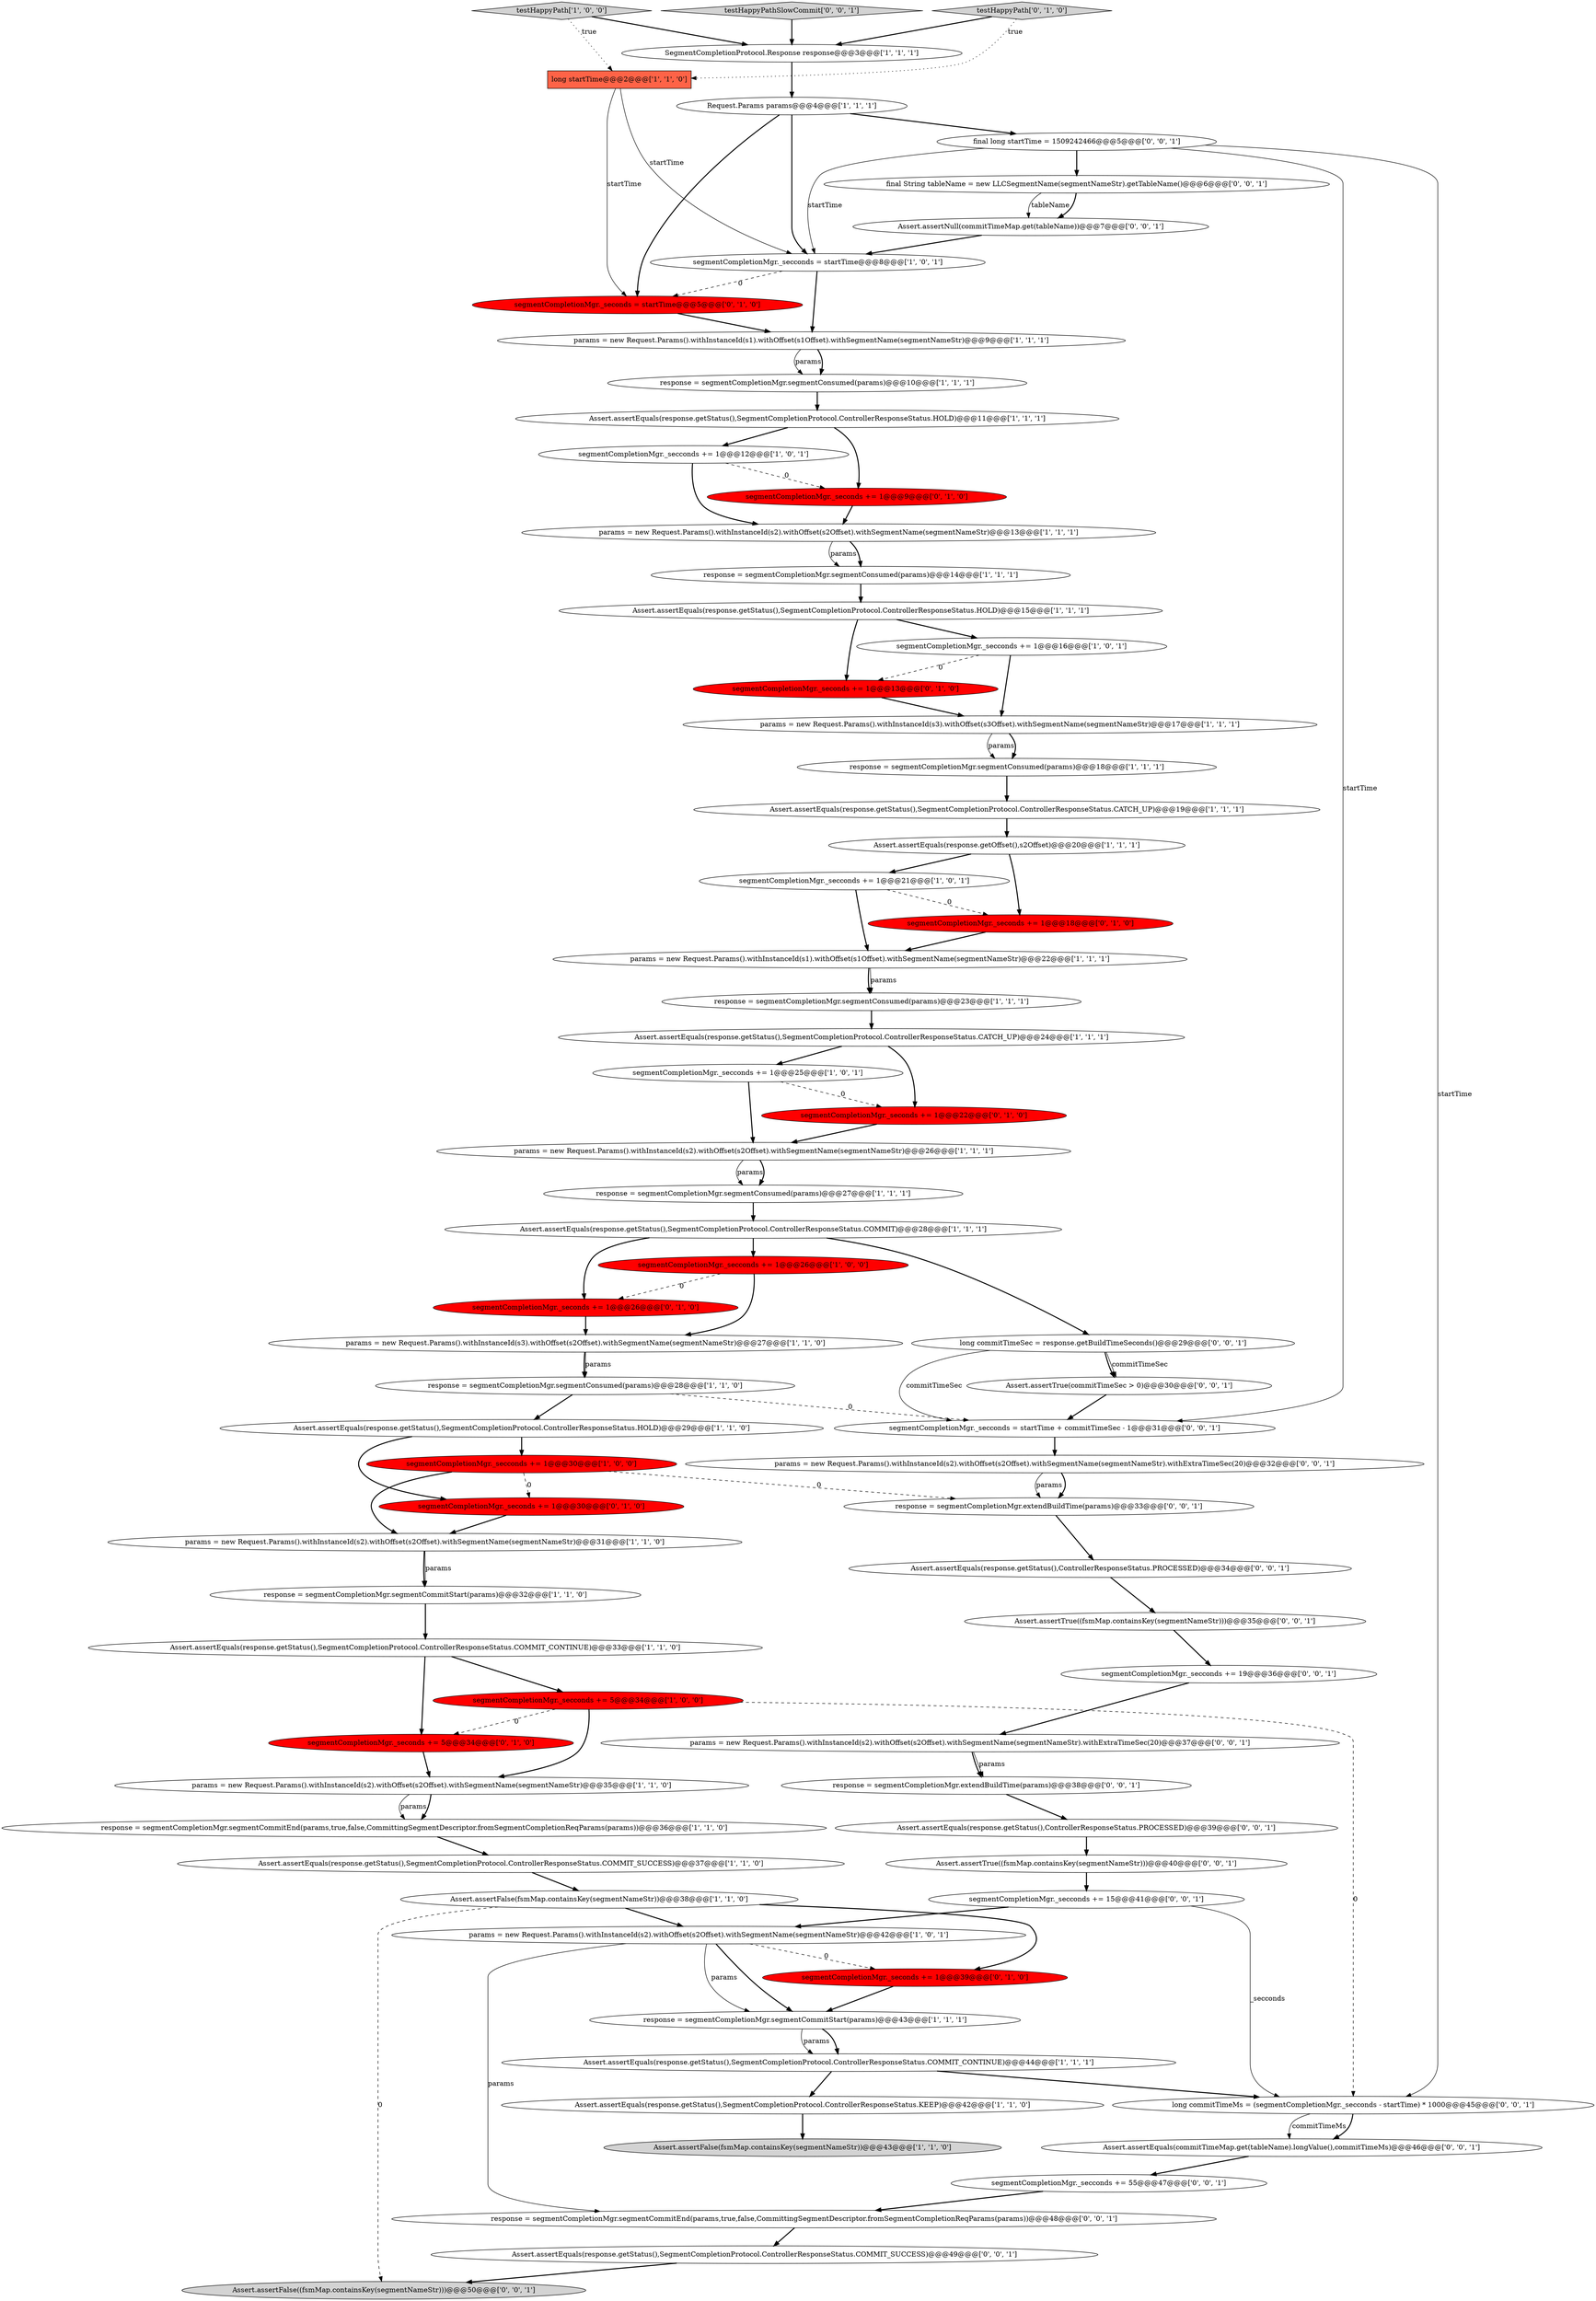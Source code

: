 digraph {
23 [style = filled, label = "Assert.assertEquals(response.getStatus(),SegmentCompletionProtocol.ControllerResponseStatus.COMMIT_CONTINUE)@@@33@@@['1', '1', '0']", fillcolor = white, shape = ellipse image = "AAA0AAABBB1BBB"];
40 [style = filled, label = "Assert.assertEquals(response.getStatus(),SegmentCompletionProtocol.ControllerResponseStatus.KEEP)@@@42@@@['1', '1', '0']", fillcolor = white, shape = ellipse image = "AAA0AAABBB1BBB"];
49 [style = filled, label = "segmentCompletionMgr._seconds += 5@@@34@@@['0', '1', '0']", fillcolor = red, shape = ellipse image = "AAA1AAABBB2BBB"];
69 [style = filled, label = "params = new Request.Params().withInstanceId(s2).withOffset(s2Offset).withSegmentName(segmentNameStr).withExtraTimeSec(20)@@@37@@@['0', '0', '1']", fillcolor = white, shape = ellipse image = "AAA0AAABBB3BBB"];
15 [style = filled, label = "response = segmentCompletionMgr.segmentCommitStart(params)@@@43@@@['1', '1', '1']", fillcolor = white, shape = ellipse image = "AAA0AAABBB1BBB"];
57 [style = filled, label = "Assert.assertEquals(commitTimeMap.get(tableName).longValue(),commitTimeMs)@@@46@@@['0', '0', '1']", fillcolor = white, shape = ellipse image = "AAA0AAABBB3BBB"];
5 [style = filled, label = "params = new Request.Params().withInstanceId(s3).withOffset(s2Offset).withSegmentName(segmentNameStr)@@@27@@@['1', '1', '0']", fillcolor = white, shape = ellipse image = "AAA0AAABBB1BBB"];
36 [style = filled, label = "Assert.assertEquals(response.getStatus(),SegmentCompletionProtocol.ControllerResponseStatus.CATCH_UP)@@@19@@@['1', '1', '1']", fillcolor = white, shape = ellipse image = "AAA0AAABBB1BBB"];
34 [style = filled, label = "response = segmentCompletionMgr.segmentConsumed(params)@@@23@@@['1', '1', '1']", fillcolor = white, shape = ellipse image = "AAA0AAABBB1BBB"];
42 [style = filled, label = "params = new Request.Params().withInstanceId(s2).withOffset(s2Offset).withSegmentName(segmentNameStr)@@@35@@@['1', '1', '0']", fillcolor = white, shape = ellipse image = "AAA0AAABBB1BBB"];
45 [style = filled, label = "segmentCompletionMgr._seconds = startTime@@@5@@@['0', '1', '0']", fillcolor = red, shape = ellipse image = "AAA1AAABBB2BBB"];
2 [style = filled, label = "params = new Request.Params().withInstanceId(s2).withOffset(s2Offset).withSegmentName(segmentNameStr)@@@13@@@['1', '1', '1']", fillcolor = white, shape = ellipse image = "AAA0AAABBB1BBB"];
19 [style = filled, label = "Assert.assertEquals(response.getStatus(),SegmentCompletionProtocol.ControllerResponseStatus.CATCH_UP)@@@24@@@['1', '1', '1']", fillcolor = white, shape = ellipse image = "AAA0AAABBB1BBB"];
33 [style = filled, label = "response = segmentCompletionMgr.segmentConsumed(params)@@@28@@@['1', '1', '0']", fillcolor = white, shape = ellipse image = "AAA0AAABBB1BBB"];
47 [style = filled, label = "testHappyPath['0', '1', '0']", fillcolor = lightgray, shape = diamond image = "AAA0AAABBB2BBB"];
63 [style = filled, label = "response = segmentCompletionMgr.segmentCommitEnd(params,true,false,CommittingSegmentDescriptor.fromSegmentCompletionReqParams(params))@@@48@@@['0', '0', '1']", fillcolor = white, shape = ellipse image = "AAA0AAABBB3BBB"];
65 [style = filled, label = "final long startTime = 1509242466@@@5@@@['0', '0', '1']", fillcolor = white, shape = ellipse image = "AAA0AAABBB3BBB"];
24 [style = filled, label = "Assert.assertEquals(response.getStatus(),SegmentCompletionProtocol.ControllerResponseStatus.HOLD)@@@29@@@['1', '1', '0']", fillcolor = white, shape = ellipse image = "AAA0AAABBB1BBB"];
11 [style = filled, label = "SegmentCompletionProtocol.Response response@@@3@@@['1', '1', '1']", fillcolor = white, shape = ellipse image = "AAA0AAABBB1BBB"];
35 [style = filled, label = "response = segmentCompletionMgr.segmentConsumed(params)@@@10@@@['1', '1', '1']", fillcolor = white, shape = ellipse image = "AAA0AAABBB1BBB"];
18 [style = filled, label = "Request.Params params@@@4@@@['1', '1', '1']", fillcolor = white, shape = ellipse image = "AAA0AAABBB1BBB"];
9 [style = filled, label = "segmentCompletionMgr._secconds += 1@@@30@@@['1', '0', '0']", fillcolor = red, shape = ellipse image = "AAA1AAABBB1BBB"];
17 [style = filled, label = "response = segmentCompletionMgr.segmentConsumed(params)@@@18@@@['1', '1', '1']", fillcolor = white, shape = ellipse image = "AAA0AAABBB1BBB"];
71 [style = filled, label = "segmentCompletionMgr._secconds += 15@@@41@@@['0', '0', '1']", fillcolor = white, shape = ellipse image = "AAA0AAABBB3BBB"];
31 [style = filled, label = "segmentCompletionMgr._secconds += 1@@@21@@@['1', '0', '1']", fillcolor = white, shape = ellipse image = "AAA0AAABBB1BBB"];
7 [style = filled, label = "Assert.assertEquals(response.getStatus(),SegmentCompletionProtocol.ControllerResponseStatus.HOLD)@@@15@@@['1', '1', '1']", fillcolor = white, shape = ellipse image = "AAA0AAABBB1BBB"];
30 [style = filled, label = "Assert.assertEquals(response.getStatus(),SegmentCompletionProtocol.ControllerResponseStatus.COMMIT_CONTINUE)@@@44@@@['1', '1', '1']", fillcolor = white, shape = ellipse image = "AAA0AAABBB1BBB"];
0 [style = filled, label = "params = new Request.Params().withInstanceId(s3).withOffset(s3Offset).withSegmentName(segmentNameStr)@@@17@@@['1', '1', '1']", fillcolor = white, shape = ellipse image = "AAA0AAABBB1BBB"];
32 [style = filled, label = "segmentCompletionMgr._secconds = startTime@@@8@@@['1', '0', '1']", fillcolor = white, shape = ellipse image = "AAA0AAABBB1BBB"];
53 [style = filled, label = "segmentCompletionMgr._secconds += 55@@@47@@@['0', '0', '1']", fillcolor = white, shape = ellipse image = "AAA0AAABBB3BBB"];
22 [style = filled, label = "Assert.assertEquals(response.getStatus(),SegmentCompletionProtocol.ControllerResponseStatus.COMMIT_SUCCESS)@@@37@@@['1', '1', '0']", fillcolor = white, shape = ellipse image = "AAA0AAABBB1BBB"];
14 [style = filled, label = "params = new Request.Params().withInstanceId(s1).withOffset(s1Offset).withSegmentName(segmentNameStr)@@@22@@@['1', '1', '1']", fillcolor = white, shape = ellipse image = "AAA0AAABBB1BBB"];
37 [style = filled, label = "segmentCompletionMgr._secconds += 1@@@25@@@['1', '0', '1']", fillcolor = white, shape = ellipse image = "AAA0AAABBB1BBB"];
52 [style = filled, label = "segmentCompletionMgr._seconds += 1@@@39@@@['0', '1', '0']", fillcolor = red, shape = ellipse image = "AAA1AAABBB2BBB"];
68 [style = filled, label = "Assert.assertTrue((fsmMap.containsKey(segmentNameStr)))@@@40@@@['0', '0', '1']", fillcolor = white, shape = ellipse image = "AAA0AAABBB3BBB"];
72 [style = filled, label = "params = new Request.Params().withInstanceId(s2).withOffset(s2Offset).withSegmentName(segmentNameStr).withExtraTimeSec(20)@@@32@@@['0', '0', '1']", fillcolor = white, shape = ellipse image = "AAA0AAABBB3BBB"];
75 [style = filled, label = "long commitTimeMs = (segmentCompletionMgr._secconds - startTime) * 1000@@@45@@@['0', '0', '1']", fillcolor = white, shape = ellipse image = "AAA0AAABBB3BBB"];
4 [style = filled, label = "response = segmentCompletionMgr.segmentConsumed(params)@@@27@@@['1', '1', '1']", fillcolor = white, shape = ellipse image = "AAA0AAABBB1BBB"];
54 [style = filled, label = "Assert.assertTrue((fsmMap.containsKey(segmentNameStr)))@@@35@@@['0', '0', '1']", fillcolor = white, shape = ellipse image = "AAA0AAABBB3BBB"];
43 [style = filled, label = "segmentCompletionMgr._seconds += 1@@@18@@@['0', '1', '0']", fillcolor = red, shape = ellipse image = "AAA1AAABBB2BBB"];
64 [style = filled, label = "Assert.assertFalse((fsmMap.containsKey(segmentNameStr)))@@@50@@@['0', '0', '1']", fillcolor = lightgray, shape = ellipse image = "AAA0AAABBB3BBB"];
48 [style = filled, label = "segmentCompletionMgr._seconds += 1@@@13@@@['0', '1', '0']", fillcolor = red, shape = ellipse image = "AAA1AAABBB2BBB"];
56 [style = filled, label = "final String tableName = new LLCSegmentName(segmentNameStr).getTableName()@@@6@@@['0', '0', '1']", fillcolor = white, shape = ellipse image = "AAA0AAABBB3BBB"];
58 [style = filled, label = "Assert.assertEquals(response.getStatus(),ControllerResponseStatus.PROCESSED)@@@39@@@['0', '0', '1']", fillcolor = white, shape = ellipse image = "AAA0AAABBB3BBB"];
46 [style = filled, label = "segmentCompletionMgr._seconds += 1@@@30@@@['0', '1', '0']", fillcolor = red, shape = ellipse image = "AAA1AAABBB2BBB"];
55 [style = filled, label = "Assert.assertEquals(response.getStatus(),SegmentCompletionProtocol.ControllerResponseStatus.COMMIT_SUCCESS)@@@49@@@['0', '0', '1']", fillcolor = white, shape = ellipse image = "AAA0AAABBB3BBB"];
59 [style = filled, label = "Assert.assertTrue(commitTimeSec > 0)@@@30@@@['0', '0', '1']", fillcolor = white, shape = ellipse image = "AAA0AAABBB3BBB"];
60 [style = filled, label = "response = segmentCompletionMgr.extendBuildTime(params)@@@38@@@['0', '0', '1']", fillcolor = white, shape = ellipse image = "AAA0AAABBB3BBB"];
28 [style = filled, label = "response = segmentCompletionMgr.segmentCommitEnd(params,true,false,CommittingSegmentDescriptor.fromSegmentCompletionReqParams(params))@@@36@@@['1', '1', '0']", fillcolor = white, shape = ellipse image = "AAA0AAABBB1BBB"];
25 [style = filled, label = "Assert.assertEquals(response.getStatus(),SegmentCompletionProtocol.ControllerResponseStatus.COMMIT)@@@28@@@['1', '1', '1']", fillcolor = white, shape = ellipse image = "AAA0AAABBB1BBB"];
61 [style = filled, label = "segmentCompletionMgr._secconds = startTime + commitTimeSec - 1@@@31@@@['0', '0', '1']", fillcolor = white, shape = ellipse image = "AAA0AAABBB3BBB"];
41 [style = filled, label = "Assert.assertEquals(response.getOffset(),s2Offset)@@@20@@@['1', '1', '1']", fillcolor = white, shape = ellipse image = "AAA0AAABBB1BBB"];
3 [style = filled, label = "response = segmentCompletionMgr.segmentConsumed(params)@@@14@@@['1', '1', '1']", fillcolor = white, shape = ellipse image = "AAA0AAABBB1BBB"];
51 [style = filled, label = "segmentCompletionMgr._seconds += 1@@@26@@@['0', '1', '0']", fillcolor = red, shape = ellipse image = "AAA1AAABBB2BBB"];
66 [style = filled, label = "Assert.assertNull(commitTimeMap.get(tableName))@@@7@@@['0', '0', '1']", fillcolor = white, shape = ellipse image = "AAA0AAABBB3BBB"];
29 [style = filled, label = "Assert.assertFalse(fsmMap.containsKey(segmentNameStr))@@@38@@@['1', '1', '0']", fillcolor = white, shape = ellipse image = "AAA0AAABBB1BBB"];
50 [style = filled, label = "segmentCompletionMgr._seconds += 1@@@9@@@['0', '1', '0']", fillcolor = red, shape = ellipse image = "AAA1AAABBB2BBB"];
74 [style = filled, label = "segmentCompletionMgr._secconds += 19@@@36@@@['0', '0', '1']", fillcolor = white, shape = ellipse image = "AAA0AAABBB3BBB"];
12 [style = filled, label = "long startTime@@@2@@@['1', '1', '0']", fillcolor = tomato, shape = box image = "AAA0AAABBB1BBB"];
27 [style = filled, label = "params = new Request.Params().withInstanceId(s1).withOffset(s1Offset).withSegmentName(segmentNameStr)@@@9@@@['1', '1', '1']", fillcolor = white, shape = ellipse image = "AAA0AAABBB1BBB"];
13 [style = filled, label = "response = segmentCompletionMgr.segmentCommitStart(params)@@@32@@@['1', '1', '0']", fillcolor = white, shape = ellipse image = "AAA0AAABBB1BBB"];
70 [style = filled, label = "Assert.assertEquals(response.getStatus(),ControllerResponseStatus.PROCESSED)@@@34@@@['0', '0', '1']", fillcolor = white, shape = ellipse image = "AAA0AAABBB3BBB"];
26 [style = filled, label = "params = new Request.Params().withInstanceId(s2).withOffset(s2Offset).withSegmentName(segmentNameStr)@@@42@@@['1', '0', '1']", fillcolor = white, shape = ellipse image = "AAA0AAABBB1BBB"];
39 [style = filled, label = "segmentCompletionMgr._secconds += 1@@@12@@@['1', '0', '1']", fillcolor = white, shape = ellipse image = "AAA0AAABBB1BBB"];
8 [style = filled, label = "segmentCompletionMgr._secconds += 1@@@26@@@['1', '0', '0']", fillcolor = red, shape = ellipse image = "AAA1AAABBB1BBB"];
10 [style = filled, label = "testHappyPath['1', '0', '0']", fillcolor = lightgray, shape = diamond image = "AAA0AAABBB1BBB"];
6 [style = filled, label = "params = new Request.Params().withInstanceId(s2).withOffset(s2Offset).withSegmentName(segmentNameStr)@@@31@@@['1', '1', '0']", fillcolor = white, shape = ellipse image = "AAA0AAABBB1BBB"];
21 [style = filled, label = "segmentCompletionMgr._secconds += 1@@@16@@@['1', '0', '1']", fillcolor = white, shape = ellipse image = "AAA0AAABBB1BBB"];
44 [style = filled, label = "segmentCompletionMgr._seconds += 1@@@22@@@['0', '1', '0']", fillcolor = red, shape = ellipse image = "AAA1AAABBB2BBB"];
73 [style = filled, label = "response = segmentCompletionMgr.extendBuildTime(params)@@@33@@@['0', '0', '1']", fillcolor = white, shape = ellipse image = "AAA0AAABBB3BBB"];
38 [style = filled, label = "segmentCompletionMgr._secconds += 5@@@34@@@['1', '0', '0']", fillcolor = red, shape = ellipse image = "AAA1AAABBB1BBB"];
16 [style = filled, label = "params = new Request.Params().withInstanceId(s2).withOffset(s2Offset).withSegmentName(segmentNameStr)@@@26@@@['1', '1', '1']", fillcolor = white, shape = ellipse image = "AAA0AAABBB1BBB"];
62 [style = filled, label = "long commitTimeSec = response.getBuildTimeSeconds()@@@29@@@['0', '0', '1']", fillcolor = white, shape = ellipse image = "AAA0AAABBB3BBB"];
20 [style = filled, label = "Assert.assertFalse(fsmMap.containsKey(segmentNameStr))@@@43@@@['1', '1', '0']", fillcolor = lightgray, shape = ellipse image = "AAA0AAABBB1BBB"];
67 [style = filled, label = "testHappyPathSlowCommit['0', '0', '1']", fillcolor = lightgray, shape = diamond image = "AAA0AAABBB3BBB"];
1 [style = filled, label = "Assert.assertEquals(response.getStatus(),SegmentCompletionProtocol.ControllerResponseStatus.HOLD)@@@11@@@['1', '1', '1']", fillcolor = white, shape = ellipse image = "AAA0AAABBB1BBB"];
74->69 [style = bold, label=""];
51->5 [style = bold, label=""];
69->60 [style = bold, label=""];
4->25 [style = bold, label=""];
2->3 [style = solid, label="params"];
33->61 [style = dashed, label="0"];
31->43 [style = dashed, label="0"];
53->63 [style = bold, label=""];
45->27 [style = bold, label=""];
65->32 [style = solid, label="startTime"];
50->2 [style = bold, label=""];
65->56 [style = bold, label=""];
40->20 [style = bold, label=""];
7->48 [style = bold, label=""];
38->42 [style = bold, label=""];
18->45 [style = bold, label=""];
65->75 [style = solid, label="startTime"];
47->11 [style = bold, label=""];
59->61 [style = bold, label=""];
9->6 [style = bold, label=""];
16->4 [style = solid, label="params"];
19->44 [style = bold, label=""];
17->36 [style = bold, label=""];
63->55 [style = bold, label=""];
8->51 [style = dashed, label="0"];
72->73 [style = bold, label=""];
69->60 [style = solid, label="params"];
26->15 [style = bold, label=""];
18->32 [style = bold, label=""];
21->48 [style = dashed, label="0"];
0->17 [style = solid, label="params"];
39->50 [style = dashed, label="0"];
30->40 [style = bold, label=""];
55->64 [style = bold, label=""];
9->46 [style = dashed, label="0"];
75->57 [style = solid, label="commitTimeMs"];
24->46 [style = bold, label=""];
25->51 [style = bold, label=""];
10->11 [style = bold, label=""];
31->14 [style = bold, label=""];
23->49 [style = bold, label=""];
25->62 [style = bold, label=""];
65->61 [style = solid, label="startTime"];
1->50 [style = bold, label=""];
21->0 [style = bold, label=""];
56->66 [style = solid, label="tableName"];
36->41 [style = bold, label=""];
34->19 [style = bold, label=""];
5->33 [style = bold, label=""];
0->17 [style = bold, label=""];
46->6 [style = bold, label=""];
47->12 [style = dotted, label="true"];
29->52 [style = bold, label=""];
11->18 [style = bold, label=""];
19->37 [style = bold, label=""];
29->26 [style = bold, label=""];
70->54 [style = bold, label=""];
44->16 [style = bold, label=""];
54->74 [style = bold, label=""];
3->7 [style = bold, label=""];
18->65 [style = bold, label=""];
67->11 [style = bold, label=""];
41->43 [style = bold, label=""];
42->28 [style = solid, label="params"];
37->16 [style = bold, label=""];
57->53 [style = bold, label=""];
27->35 [style = solid, label="params"];
61->72 [style = bold, label=""];
52->15 [style = bold, label=""];
1->39 [style = bold, label=""];
9->73 [style = dashed, label="0"];
2->3 [style = bold, label=""];
22->29 [style = bold, label=""];
62->59 [style = solid, label="commitTimeSec"];
32->27 [style = bold, label=""];
56->66 [style = bold, label=""];
73->70 [style = bold, label=""];
6->13 [style = solid, label="params"];
27->35 [style = bold, label=""];
26->63 [style = solid, label="params"];
60->58 [style = bold, label=""];
32->45 [style = dashed, label="0"];
12->45 [style = solid, label="startTime"];
35->1 [style = bold, label=""];
62->61 [style = solid, label="commitTimeSec"];
71->75 [style = solid, label="_secconds"];
43->14 [style = bold, label=""];
30->75 [style = bold, label=""];
33->24 [style = bold, label=""];
39->2 [style = bold, label=""];
6->13 [style = bold, label=""];
41->31 [style = bold, label=""];
42->28 [style = bold, label=""];
16->4 [style = bold, label=""];
5->33 [style = solid, label="params"];
28->22 [style = bold, label=""];
24->9 [style = bold, label=""];
71->26 [style = bold, label=""];
12->32 [style = solid, label="startTime"];
49->42 [style = bold, label=""];
62->59 [style = bold, label=""];
58->68 [style = bold, label=""];
10->12 [style = dotted, label="true"];
72->73 [style = solid, label="params"];
38->49 [style = dashed, label="0"];
14->34 [style = bold, label=""];
75->57 [style = bold, label=""];
15->30 [style = bold, label=""];
38->75 [style = dashed, label="0"];
48->0 [style = bold, label=""];
8->5 [style = bold, label=""];
68->71 [style = bold, label=""];
15->30 [style = solid, label="params"];
23->38 [style = bold, label=""];
26->15 [style = solid, label="params"];
13->23 [style = bold, label=""];
7->21 [style = bold, label=""];
26->52 [style = dashed, label="0"];
25->8 [style = bold, label=""];
37->44 [style = dashed, label="0"];
66->32 [style = bold, label=""];
29->64 [style = dashed, label="0"];
14->34 [style = solid, label="params"];
}
